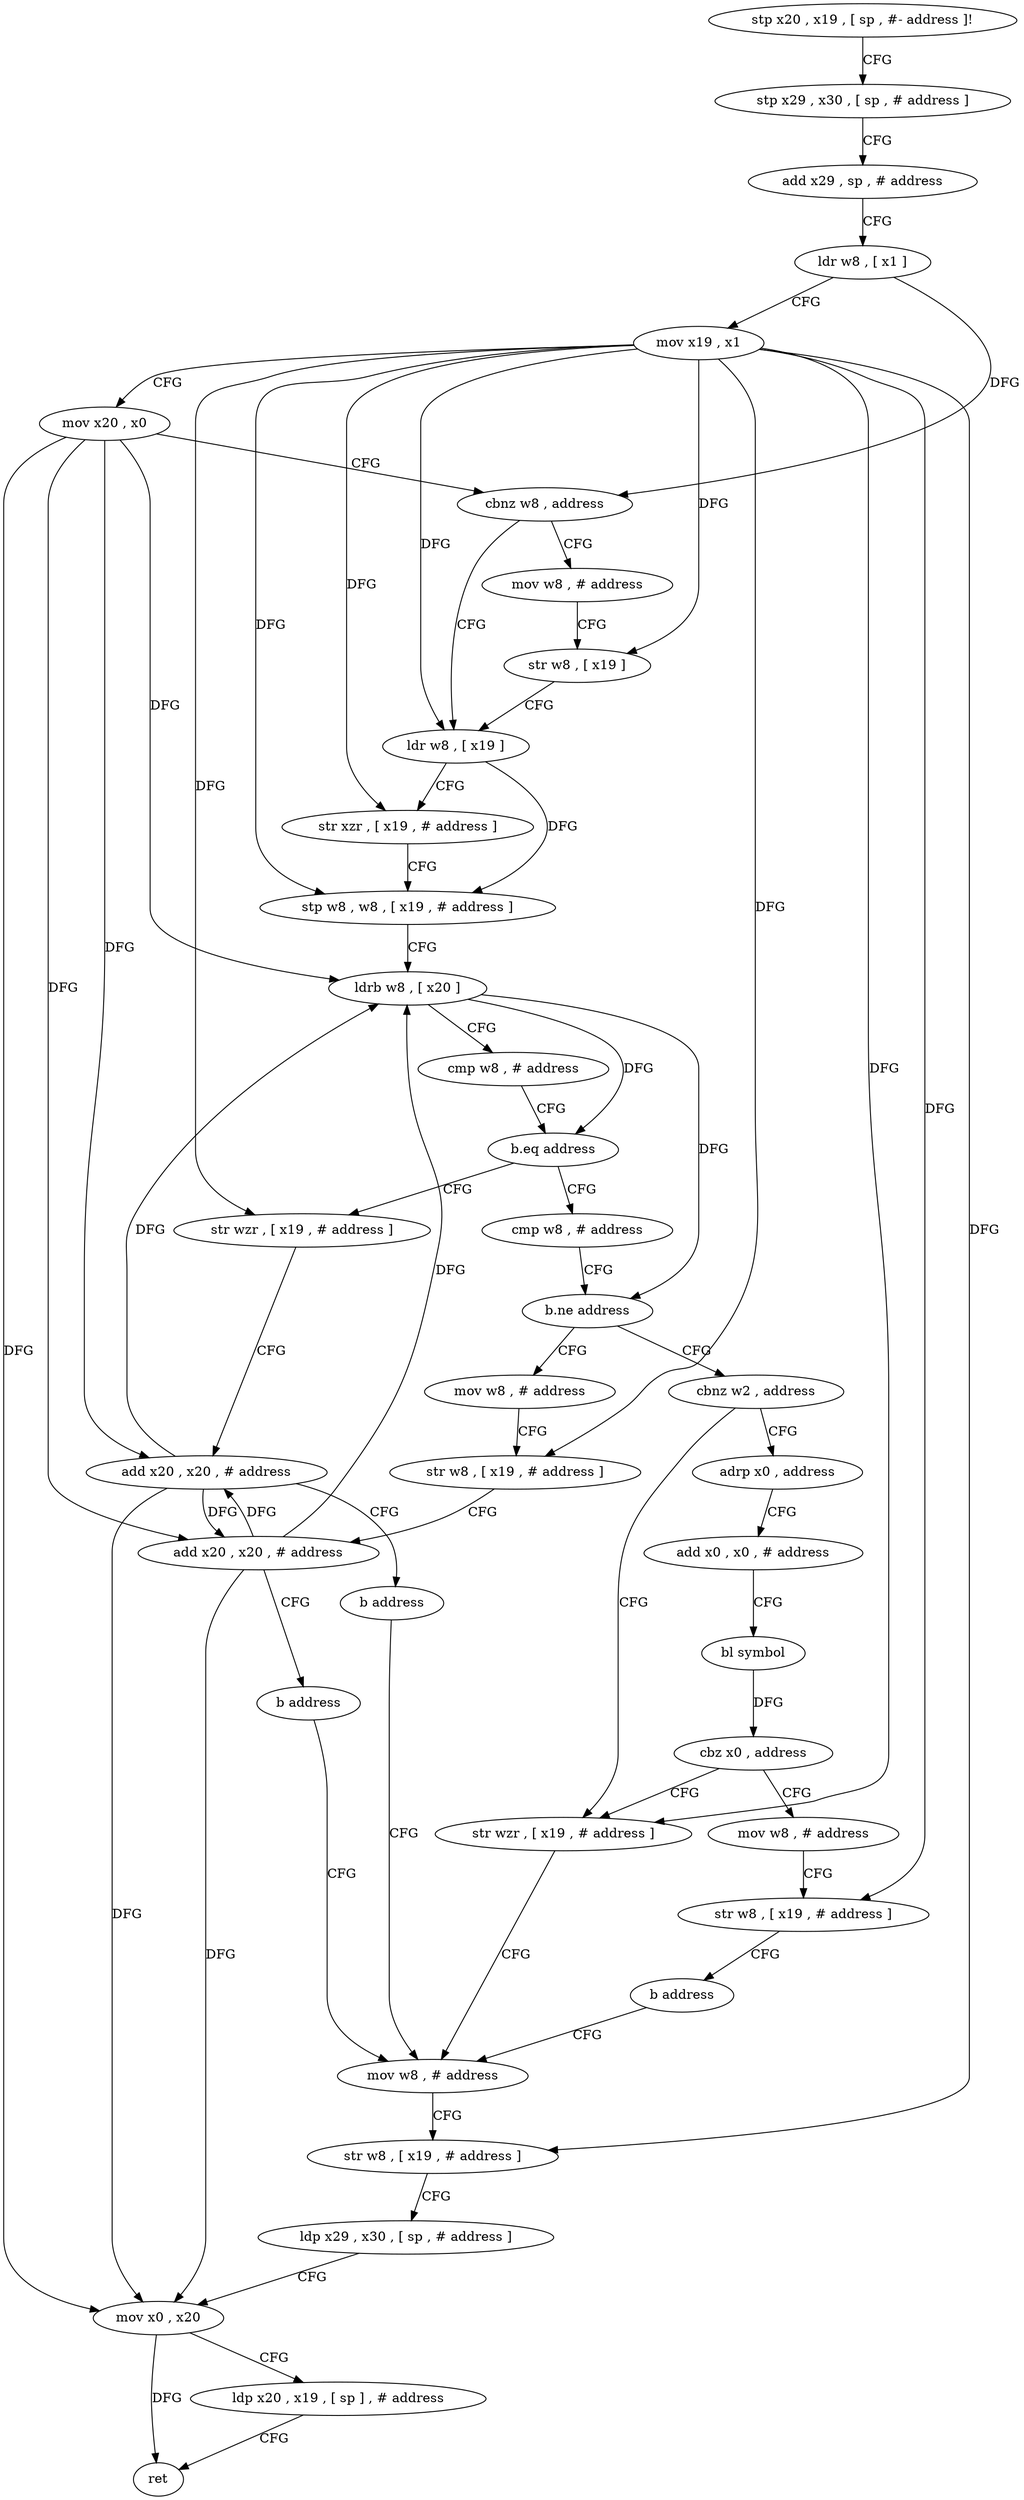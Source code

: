 digraph "func" {
"4207268" [label = "stp x20 , x19 , [ sp , #- address ]!" ]
"4207272" [label = "stp x29 , x30 , [ sp , # address ]" ]
"4207276" [label = "add x29 , sp , # address" ]
"4207280" [label = "ldr w8 , [ x1 ]" ]
"4207284" [label = "mov x19 , x1" ]
"4207288" [label = "mov x20 , x0" ]
"4207292" [label = "cbnz w8 , address" ]
"4207304" [label = "ldr w8 , [ x19 ]" ]
"4207296" [label = "mov w8 , # address" ]
"4207308" [label = "str xzr , [ x19 , # address ]" ]
"4207312" [label = "stp w8 , w8 , [ x19 , # address ]" ]
"4207316" [label = "ldrb w8 , [ x20 ]" ]
"4207320" [label = "cmp w8 , # address" ]
"4207324" [label = "b.eq address" ]
"4207352" [label = "str wzr , [ x19 , # address ]" ]
"4207328" [label = "cmp w8 , # address" ]
"4207300" [label = "str w8 , [ x19 ]" ]
"4207356" [label = "add x20 , x20 , # address" ]
"4207360" [label = "b address" ]
"4207388" [label = "mov w8 , # address" ]
"4207332" [label = "b.ne address" ]
"4207364" [label = "cbnz w2 , address" ]
"4207336" [label = "mov w8 , # address" ]
"4207392" [label = "str w8 , [ x19 , # address ]" ]
"4207396" [label = "ldp x29 , x30 , [ sp , # address ]" ]
"4207400" [label = "mov x0 , x20" ]
"4207404" [label = "ldp x20 , x19 , [ sp ] , # address" ]
"4207408" [label = "ret" ]
"4207384" [label = "str wzr , [ x19 , # address ]" ]
"4207368" [label = "adrp x0 , address" ]
"4207340" [label = "str w8 , [ x19 , # address ]" ]
"4207344" [label = "add x20 , x20 , # address" ]
"4207348" [label = "b address" ]
"4207372" [label = "add x0 , x0 , # address" ]
"4207376" [label = "bl symbol" ]
"4207380" [label = "cbz x0 , address" ]
"4207412" [label = "mov w8 , # address" ]
"4207416" [label = "str w8 , [ x19 , # address ]" ]
"4207420" [label = "b address" ]
"4207268" -> "4207272" [ label = "CFG" ]
"4207272" -> "4207276" [ label = "CFG" ]
"4207276" -> "4207280" [ label = "CFG" ]
"4207280" -> "4207284" [ label = "CFG" ]
"4207280" -> "4207292" [ label = "DFG" ]
"4207284" -> "4207288" [ label = "CFG" ]
"4207284" -> "4207304" [ label = "DFG" ]
"4207284" -> "4207308" [ label = "DFG" ]
"4207284" -> "4207312" [ label = "DFG" ]
"4207284" -> "4207300" [ label = "DFG" ]
"4207284" -> "4207352" [ label = "DFG" ]
"4207284" -> "4207392" [ label = "DFG" ]
"4207284" -> "4207340" [ label = "DFG" ]
"4207284" -> "4207384" [ label = "DFG" ]
"4207284" -> "4207416" [ label = "DFG" ]
"4207288" -> "4207292" [ label = "CFG" ]
"4207288" -> "4207316" [ label = "DFG" ]
"4207288" -> "4207356" [ label = "DFG" ]
"4207288" -> "4207400" [ label = "DFG" ]
"4207288" -> "4207344" [ label = "DFG" ]
"4207292" -> "4207304" [ label = "CFG" ]
"4207292" -> "4207296" [ label = "CFG" ]
"4207304" -> "4207308" [ label = "CFG" ]
"4207304" -> "4207312" [ label = "DFG" ]
"4207296" -> "4207300" [ label = "CFG" ]
"4207308" -> "4207312" [ label = "CFG" ]
"4207312" -> "4207316" [ label = "CFG" ]
"4207316" -> "4207320" [ label = "CFG" ]
"4207316" -> "4207324" [ label = "DFG" ]
"4207316" -> "4207332" [ label = "DFG" ]
"4207320" -> "4207324" [ label = "CFG" ]
"4207324" -> "4207352" [ label = "CFG" ]
"4207324" -> "4207328" [ label = "CFG" ]
"4207352" -> "4207356" [ label = "CFG" ]
"4207328" -> "4207332" [ label = "CFG" ]
"4207300" -> "4207304" [ label = "CFG" ]
"4207356" -> "4207360" [ label = "CFG" ]
"4207356" -> "4207316" [ label = "DFG" ]
"4207356" -> "4207400" [ label = "DFG" ]
"4207356" -> "4207344" [ label = "DFG" ]
"4207360" -> "4207388" [ label = "CFG" ]
"4207388" -> "4207392" [ label = "CFG" ]
"4207332" -> "4207364" [ label = "CFG" ]
"4207332" -> "4207336" [ label = "CFG" ]
"4207364" -> "4207384" [ label = "CFG" ]
"4207364" -> "4207368" [ label = "CFG" ]
"4207336" -> "4207340" [ label = "CFG" ]
"4207392" -> "4207396" [ label = "CFG" ]
"4207396" -> "4207400" [ label = "CFG" ]
"4207400" -> "4207404" [ label = "CFG" ]
"4207400" -> "4207408" [ label = "DFG" ]
"4207404" -> "4207408" [ label = "CFG" ]
"4207384" -> "4207388" [ label = "CFG" ]
"4207368" -> "4207372" [ label = "CFG" ]
"4207340" -> "4207344" [ label = "CFG" ]
"4207344" -> "4207348" [ label = "CFG" ]
"4207344" -> "4207316" [ label = "DFG" ]
"4207344" -> "4207356" [ label = "DFG" ]
"4207344" -> "4207400" [ label = "DFG" ]
"4207348" -> "4207388" [ label = "CFG" ]
"4207372" -> "4207376" [ label = "CFG" ]
"4207376" -> "4207380" [ label = "DFG" ]
"4207380" -> "4207412" [ label = "CFG" ]
"4207380" -> "4207384" [ label = "CFG" ]
"4207412" -> "4207416" [ label = "CFG" ]
"4207416" -> "4207420" [ label = "CFG" ]
"4207420" -> "4207388" [ label = "CFG" ]
}
